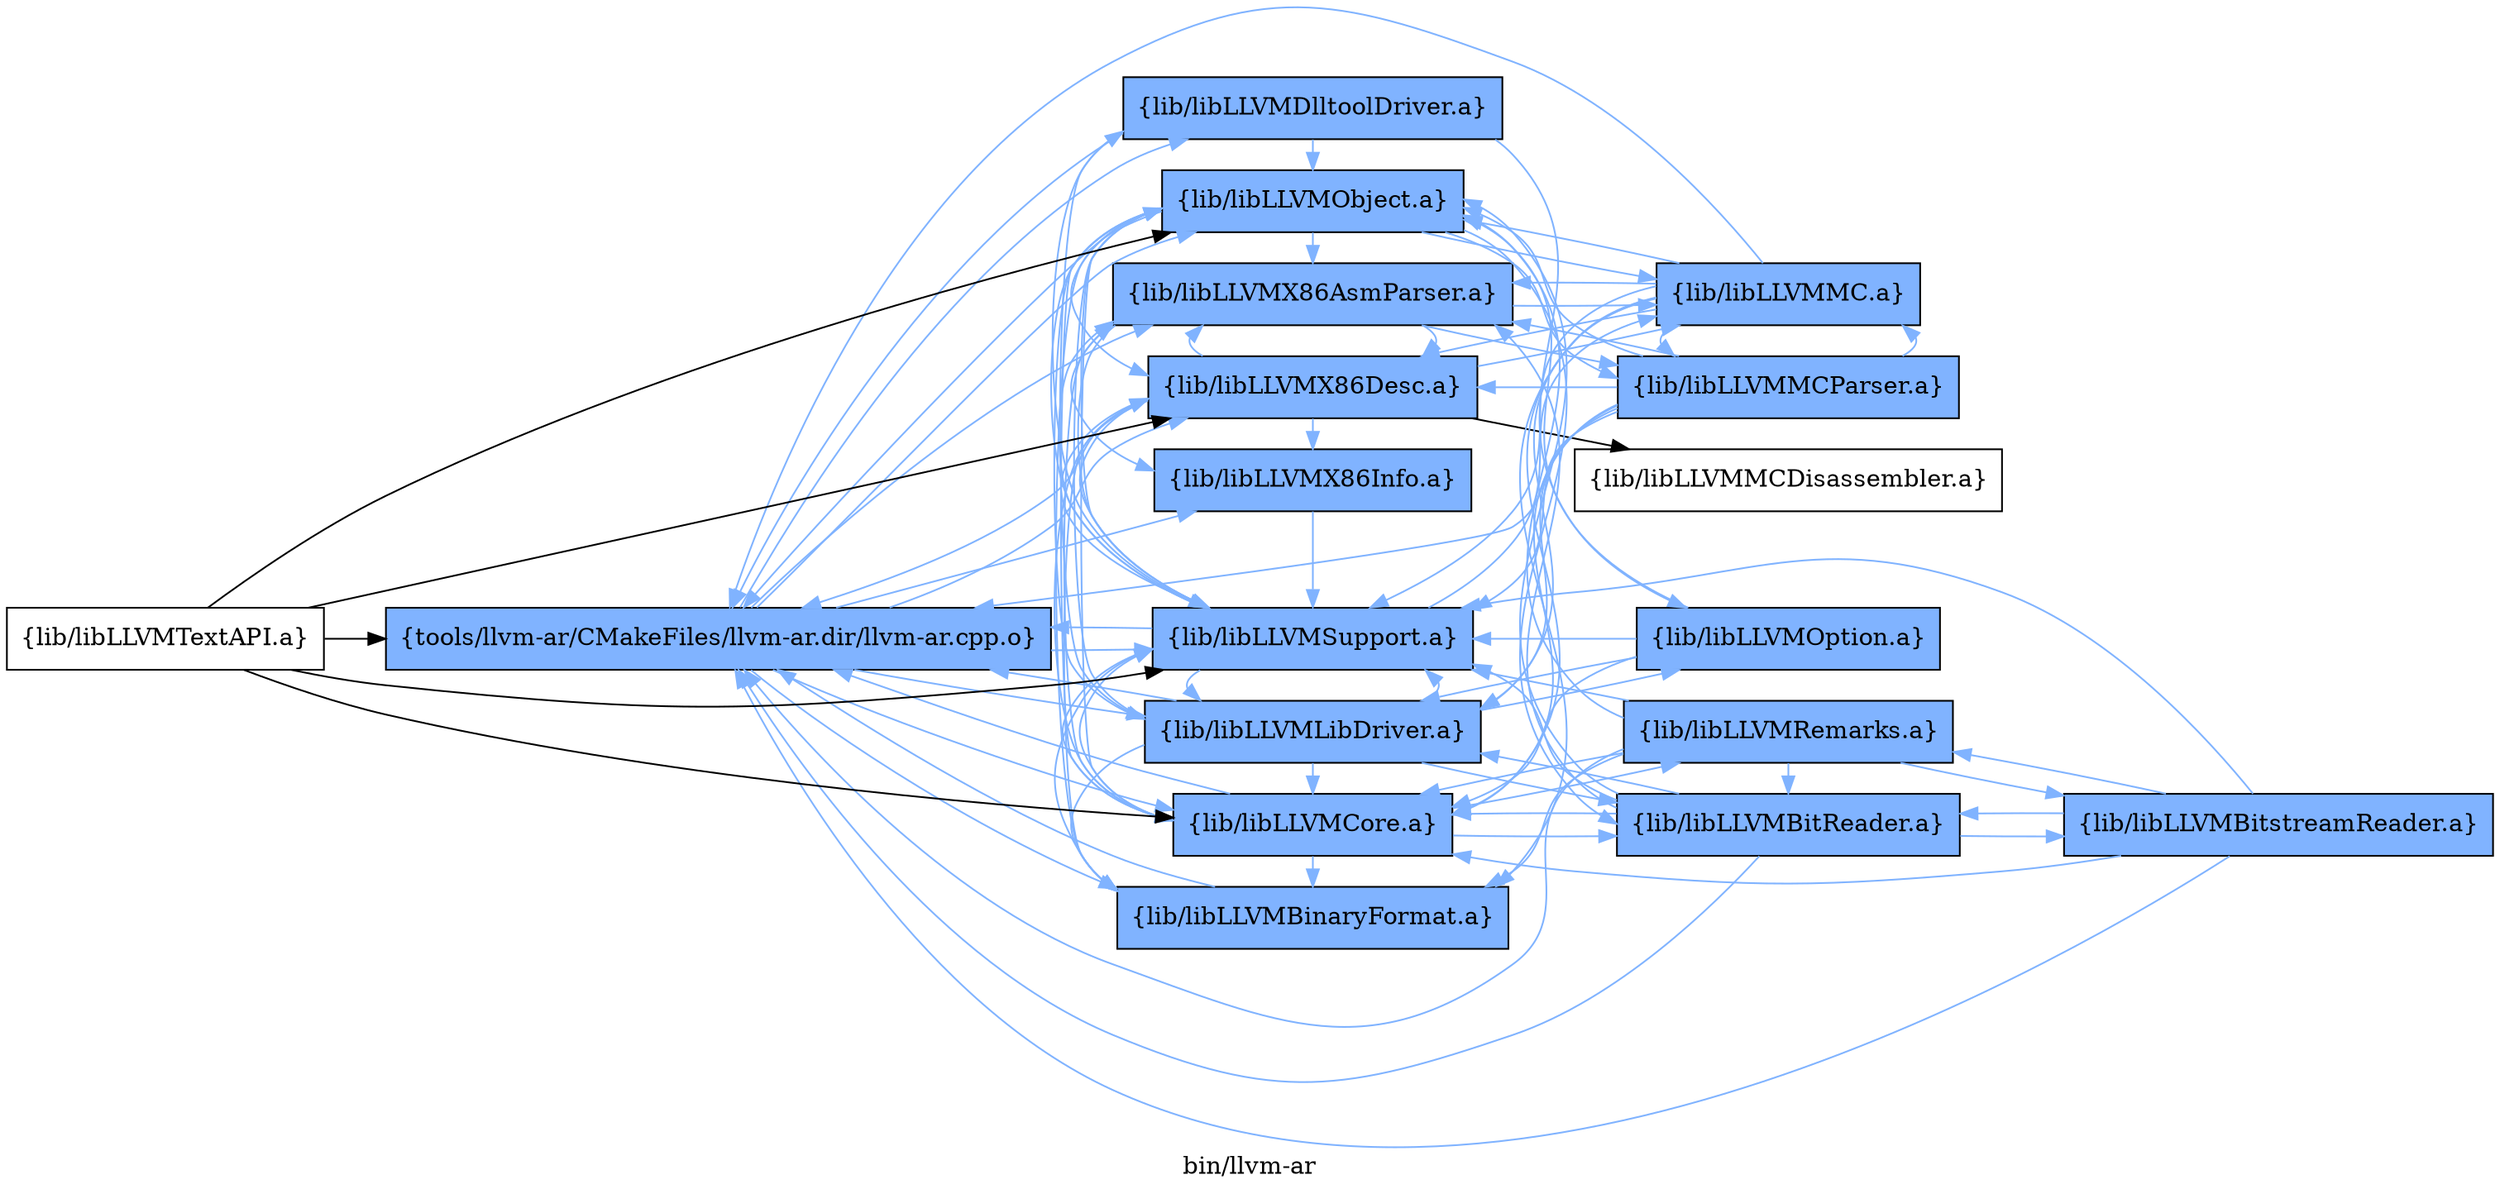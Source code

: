 digraph "bin/llvm-ar" {
	label="bin/llvm-ar";
	rankdir=LR;
	{ rank=same; Node0x556ad8effa28;  }
	{ rank=same; Node0x556ad8f03c18; Node0x556ad8f04118; Node0x556ad8f04438; Node0x556ad8f04938; Node0x556ad8f04ed8; Node0x556ad8f053d8; Node0x556ad8f05838; Node0x556ad8f05d38; Node0x556ad8f06698;  }
	{ rank=same; Node0x556ad8efcc38; Node0x556ad8efd138; Node0x556ad8f06b98; Node0x556ad8f000b8; Node0x556ad8eff348; Node0x556ad8efe038;  }

	Node0x556ad8effa28 [shape=record,shape=box,group=1,style=filled,fillcolor="0.600000 0.5 1",label="{tools/llvm-ar/CMakeFiles/llvm-ar.dir/llvm-ar.cpp.o}"];
	Node0x556ad8effa28 -> Node0x556ad8f03c18[color="0.600000 0.5 1"];
	Node0x556ad8effa28 -> Node0x556ad8f04118[color="0.600000 0.5 1"];
	Node0x556ad8effa28 -> Node0x556ad8f04438[color="0.600000 0.5 1"];
	Node0x556ad8effa28 -> Node0x556ad8f04938[color="0.600000 0.5 1"];
	Node0x556ad8effa28 -> Node0x556ad8f04ed8[color="0.600000 0.5 1"];
	Node0x556ad8effa28 -> Node0x556ad8f053d8[color="0.600000 0.5 1"];
	Node0x556ad8effa28 -> Node0x556ad8f05838[color="0.600000 0.5 1"];
	Node0x556ad8effa28 -> Node0x556ad8f05d38[color="0.600000 0.5 1"];
	Node0x556ad8effa28 -> Node0x556ad8f06698[color="0.600000 0.5 1"];
	Node0x556ad8f03c18 [shape=record,shape=box,group=1,style=filled,fillcolor="0.600000 0.5 1",label="{lib/libLLVMX86AsmParser.a}"];
	Node0x556ad8f03c18 -> Node0x556ad8f04118[color="0.600000 0.5 1"];
	Node0x556ad8f03c18 -> Node0x556ad8f04438[color="0.600000 0.5 1"];
	Node0x556ad8f03c18 -> Node0x556ad8f06698[color="0.600000 0.5 1"];
	Node0x556ad8f03c18 -> Node0x556ad8efcc38[color="0.600000 0.5 1"];
	Node0x556ad8f03c18 -> Node0x556ad8efd138[color="0.600000 0.5 1"];
	Node0x556ad8f04118 [shape=record,shape=box,group=1,style=filled,fillcolor="0.600000 0.5 1",label="{lib/libLLVMX86Desc.a}"];
	Node0x556ad8f04118 -> Node0x556ad8effa28[color="0.600000 0.5 1"];
	Node0x556ad8f04118 -> Node0x556ad8f06698[color="0.600000 0.5 1"];
	Node0x556ad8f04118 -> Node0x556ad8efd138[color="0.600000 0.5 1"];
	Node0x556ad8f04118 -> Node0x556ad8f04438[color="0.600000 0.5 1"];
	Node0x556ad8f04118 -> Node0x556ad8f06b98;
	Node0x556ad8f04118 -> Node0x556ad8f03c18[color="0.600000 0.5 1"];
	Node0x556ad8f04118 -> Node0x556ad8f04938[color="0.600000 0.5 1"];
	Node0x556ad8f04438 [shape=record,shape=box,group=1,style=filled,fillcolor="0.600000 0.5 1",label="{lib/libLLVMX86Info.a}"];
	Node0x556ad8f04438 -> Node0x556ad8f06698[color="0.600000 0.5 1"];
	Node0x556ad8f04938 [shape=record,shape=box,group=1,style=filled,fillcolor="0.600000 0.5 1",label="{lib/libLLVMBinaryFormat.a}"];
	Node0x556ad8f04938 -> Node0x556ad8f06698[color="0.600000 0.5 1"];
	Node0x556ad8f04938 -> Node0x556ad8effa28[color="0.600000 0.5 1"];
	Node0x556ad8f04ed8 [shape=record,shape=box,group=1,style=filled,fillcolor="0.600000 0.5 1",label="{lib/libLLVMCore.a}"];
	Node0x556ad8f04ed8 -> Node0x556ad8f06698[color="0.600000 0.5 1"];
	Node0x556ad8f04ed8 -> Node0x556ad8effa28[color="0.600000 0.5 1"];
	Node0x556ad8f04ed8 -> Node0x556ad8f04118[color="0.600000 0.5 1"];
	Node0x556ad8f04ed8 -> Node0x556ad8f04938[color="0.600000 0.5 1"];
	Node0x556ad8f04ed8 -> Node0x556ad8f03c18[color="0.600000 0.5 1"];
	Node0x556ad8f04ed8 -> Node0x556ad8f000b8[color="0.600000 0.5 1"];
	Node0x556ad8f04ed8 -> Node0x556ad8eff348[color="0.600000 0.5 1"];
	Node0x556ad8f04ed8 -> Node0x556ad8f05d38[color="0.600000 0.5 1"];
	Node0x556ad8f053d8 [shape=record,shape=box,group=1,style=filled,fillcolor="0.600000 0.5 1",label="{lib/libLLVMDlltoolDriver.a}"];
	Node0x556ad8f053d8 -> Node0x556ad8effa28[color="0.600000 0.5 1"];
	Node0x556ad8f053d8 -> Node0x556ad8f05d38[color="0.600000 0.5 1"];
	Node0x556ad8f053d8 -> Node0x556ad8f06698[color="0.600000 0.5 1"];
	Node0x556ad8f053d8 -> Node0x556ad8efe038[color="0.600000 0.5 1"];
	Node0x556ad8f05838 [shape=record,shape=box,group=1,style=filled,fillcolor="0.600000 0.5 1",label="{lib/libLLVMLibDriver.a}"];
	Node0x556ad8f05838 -> Node0x556ad8effa28[color="0.600000 0.5 1"];
	Node0x556ad8f05838 -> Node0x556ad8f04938[color="0.600000 0.5 1"];
	Node0x556ad8f05838 -> Node0x556ad8f04ed8[color="0.600000 0.5 1"];
	Node0x556ad8f05838 -> Node0x556ad8f053d8[color="0.600000 0.5 1"];
	Node0x556ad8f05838 -> Node0x556ad8f05d38[color="0.600000 0.5 1"];
	Node0x556ad8f05838 -> Node0x556ad8f06698[color="0.600000 0.5 1"];
	Node0x556ad8f05838 -> Node0x556ad8efe038[color="0.600000 0.5 1"];
	Node0x556ad8f05838 -> Node0x556ad8eff348[color="0.600000 0.5 1"];
	Node0x556ad8f05d38 [shape=record,shape=box,group=1,style=filled,fillcolor="0.600000 0.5 1",label="{lib/libLLVMObject.a}"];
	Node0x556ad8f05d38 -> Node0x556ad8effa28[color="0.600000 0.5 1"];
	Node0x556ad8f05d38 -> Node0x556ad8f05838[color="0.600000 0.5 1"];
	Node0x556ad8f05d38 -> Node0x556ad8f06698[color="0.600000 0.5 1"];
	Node0x556ad8f05d38 -> Node0x556ad8f04118[color="0.600000 0.5 1"];
	Node0x556ad8f05d38 -> Node0x556ad8f04938[color="0.600000 0.5 1"];
	Node0x556ad8f05d38 -> Node0x556ad8f04ed8[color="0.600000 0.5 1"];
	Node0x556ad8f05d38 -> Node0x556ad8efd138[color="0.600000 0.5 1"];
	Node0x556ad8f05d38 -> Node0x556ad8eff348[color="0.600000 0.5 1"];
	Node0x556ad8f05d38 -> Node0x556ad8f03c18[color="0.600000 0.5 1"];
	Node0x556ad8f05d38 -> Node0x556ad8efcc38[color="0.600000 0.5 1"];
	Node0x556ad8f06698 [shape=record,shape=box,group=1,style=filled,fillcolor="0.600000 0.5 1",label="{lib/libLLVMSupport.a}"];
	Node0x556ad8f06698 -> Node0x556ad8f05838[color="0.600000 0.5 1"];
	Node0x556ad8f06698 -> Node0x556ad8effa28[color="0.600000 0.5 1"];
	Node0x556ad8f06698 -> Node0x556ad8f04ed8[color="0.600000 0.5 1"];
	Node0x556ad8f06698 -> Node0x556ad8f05d38[color="0.600000 0.5 1"];
	Node0x556ad8f06698 -> Node0x556ad8f03c18[color="0.600000 0.5 1"];
	Node0x556ad8f06698 -> Node0x556ad8f04118[color="0.600000 0.5 1"];
	Node0x556ad8f06698 -> Node0x556ad8efd138[color="0.600000 0.5 1"];
	Node0x556ad8efcc38 [shape=record,shape=box,group=1,style=filled,fillcolor="0.600000 0.5 1",label="{lib/libLLVMMCParser.a}"];
	Node0x556ad8efcc38 -> Node0x556ad8effa28[color="0.600000 0.5 1"];
	Node0x556ad8efcc38 -> Node0x556ad8f03c18[color="0.600000 0.5 1"];
	Node0x556ad8efcc38 -> Node0x556ad8f04118[color="0.600000 0.5 1"];
	Node0x556ad8efcc38 -> Node0x556ad8f04ed8[color="0.600000 0.5 1"];
	Node0x556ad8efcc38 -> Node0x556ad8f05d38[color="0.600000 0.5 1"];
	Node0x556ad8efcc38 -> Node0x556ad8f06698[color="0.600000 0.5 1"];
	Node0x556ad8efcc38 -> Node0x556ad8efd138[color="0.600000 0.5 1"];
	Node0x556ad8efcc38 -> Node0x556ad8f05838[color="0.600000 0.5 1"];
	Node0x556ad8efd138 [shape=record,shape=box,group=1,style=filled,fillcolor="0.600000 0.5 1",label="{lib/libLLVMMC.a}"];
	Node0x556ad8efd138 -> Node0x556ad8f04118[color="0.600000 0.5 1"];
	Node0x556ad8efd138 -> Node0x556ad8f06698[color="0.600000 0.5 1"];
	Node0x556ad8efd138 -> Node0x556ad8effa28[color="0.600000 0.5 1"];
	Node0x556ad8efd138 -> Node0x556ad8f05d38[color="0.600000 0.5 1"];
	Node0x556ad8efd138 -> Node0x556ad8efcc38[color="0.600000 0.5 1"];
	Node0x556ad8efd138 -> Node0x556ad8f03c18[color="0.600000 0.5 1"];
	Node0x556ad8efd138 -> Node0x556ad8f05838[color="0.600000 0.5 1"];
	Node0x556ad8efd138 -> Node0x556ad8f04ed8[color="0.600000 0.5 1"];
	Node0x556ad8efd138 -> Node0x556ad8f04938[color="0.600000 0.5 1"];
	Node0x556ad8f06b98 [shape=record,shape=box,group=0,label="{lib/libLLVMMCDisassembler.a}"];
	Node0x556ad8f000b8 [shape=record,shape=box,group=1,style=filled,fillcolor="0.600000 0.5 1",label="{lib/libLLVMRemarks.a}"];
	Node0x556ad8f000b8 -> Node0x556ad8f06698[color="0.600000 0.5 1"];
	Node0x556ad8f000b8 -> Node0x556ad8f04ed8[color="0.600000 0.5 1"];
	Node0x556ad8f000b8 -> Node0x556ad8eff348[color="0.600000 0.5 1"];
	Node0x556ad8f000b8 -> Node0x556ad8effa28[color="0.600000 0.5 1"];
	Node0x556ad8f000b8 -> Node0x556ad8f05d38[color="0.600000 0.5 1"];
	Node0x556ad8f000b8 -> Node0x556ad8f04938[color="0.600000 0.5 1"];
	Node0x556ad8f000b8 -> Node0x556ad8f00608[color="0.600000 0.5 1"];
	Node0x556ad8efe038 [shape=record,shape=box,group=1,style=filled,fillcolor="0.600000 0.5 1",label="{lib/libLLVMOption.a}"];
	Node0x556ad8efe038 -> Node0x556ad8f06698[color="0.600000 0.5 1"];
	Node0x556ad8efe038 -> Node0x556ad8f04ed8[color="0.600000 0.5 1"];
	Node0x556ad8efe038 -> Node0x556ad8f05838[color="0.600000 0.5 1"];
	Node0x556ad8efe038 -> Node0x556ad8f05d38[color="0.600000 0.5 1"];
	Node0x556ad8eff348 [shape=record,shape=box,group=1,style=filled,fillcolor="0.600000 0.5 1",label="{lib/libLLVMBitReader.a}"];
	Node0x556ad8eff348 -> Node0x556ad8effa28[color="0.600000 0.5 1"];
	Node0x556ad8eff348 -> Node0x556ad8f03c18[color="0.600000 0.5 1"];
	Node0x556ad8eff348 -> Node0x556ad8f04ed8[color="0.600000 0.5 1"];
	Node0x556ad8eff348 -> Node0x556ad8f05d38[color="0.600000 0.5 1"];
	Node0x556ad8eff348 -> Node0x556ad8f06698[color="0.600000 0.5 1"];
	Node0x556ad8eff348 -> Node0x556ad8f00608[color="0.600000 0.5 1"];
	Node0x556ad8eff348 -> Node0x556ad8f05838[color="0.600000 0.5 1"];
	Node0x556ad8efdc28 [shape=record,shape=box,group=0,label="{lib/libLLVMTextAPI.a}"];
	Node0x556ad8efdc28 -> Node0x556ad8f06698;
	Node0x556ad8efdc28 -> Node0x556ad8effa28;
	Node0x556ad8efdc28 -> Node0x556ad8f04ed8;
	Node0x556ad8efdc28 -> Node0x556ad8f05d38;
	Node0x556ad8efdc28 -> Node0x556ad8f04118;
	Node0x556ad8f00608 [shape=record,shape=box,group=1,style=filled,fillcolor="0.600000 0.5 1",label="{lib/libLLVMBitstreamReader.a}"];
	Node0x556ad8f00608 -> Node0x556ad8effa28[color="0.600000 0.5 1"];
	Node0x556ad8f00608 -> Node0x556ad8f04ed8[color="0.600000 0.5 1"];
	Node0x556ad8f00608 -> Node0x556ad8f06698[color="0.600000 0.5 1"];
	Node0x556ad8f00608 -> Node0x556ad8eff348[color="0.600000 0.5 1"];
	Node0x556ad8f00608 -> Node0x556ad8f000b8[color="0.600000 0.5 1"];
}
